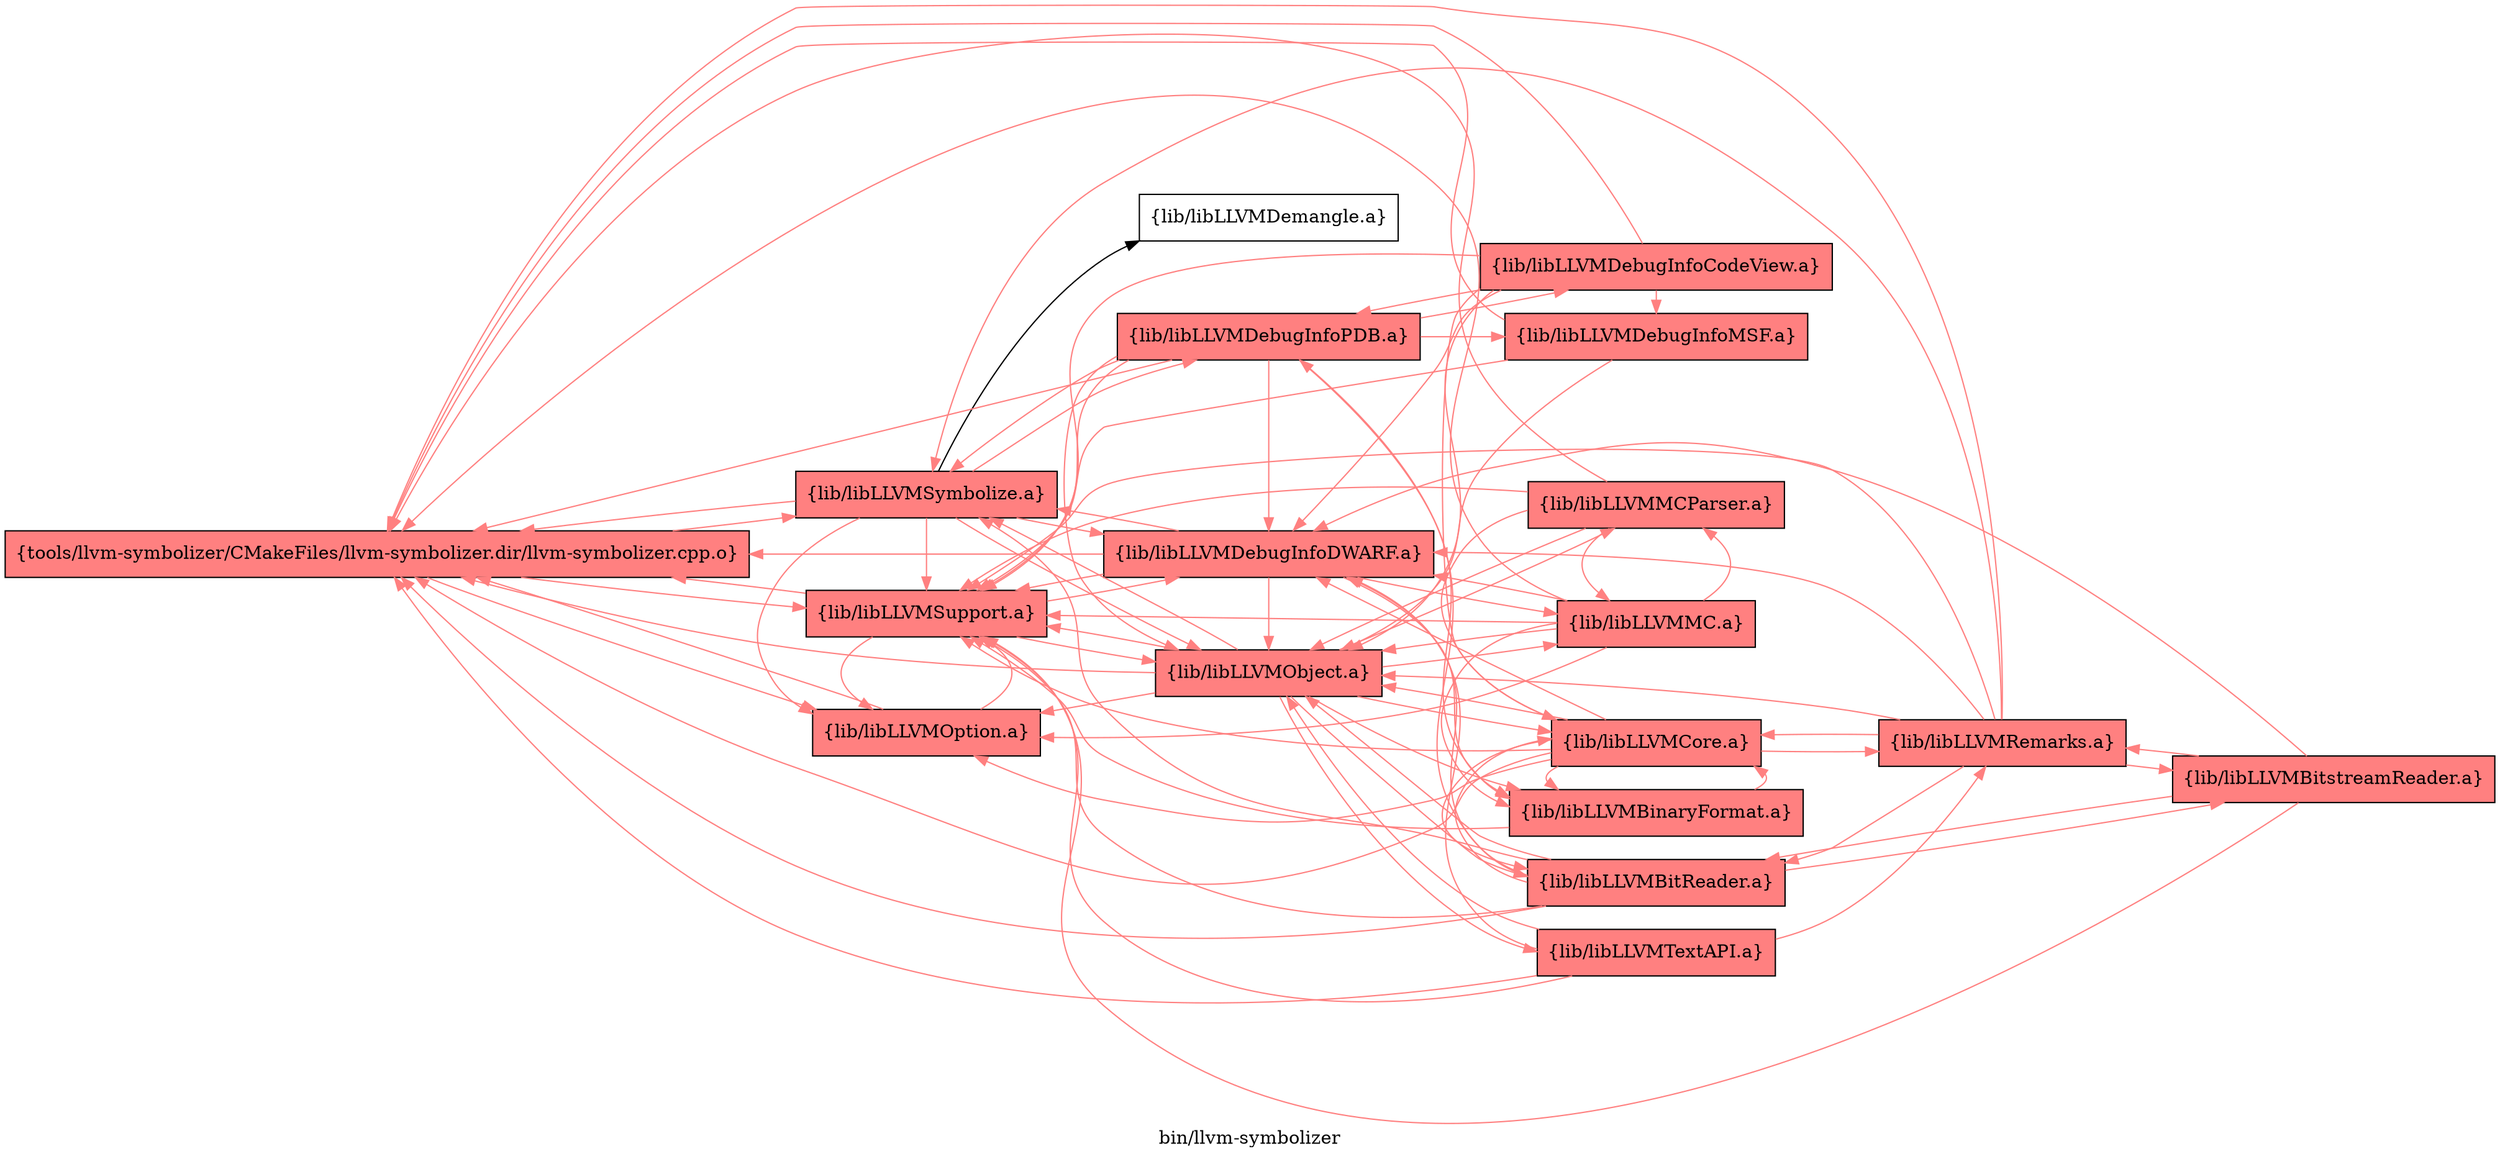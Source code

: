 digraph "bin/llvm-symbolizer" {
	label="bin/llvm-symbolizer";
	rankdir="LR"
	{ rank=same; Node0x5620a40752c8;  }
	{ rank=same; Node0x5620a4071da8; Node0x5620a40718a8; Node0x5620a4073ba8;  }
	{ rank=same; Node0x5620a40722a8; Node0x5620a4075728; Node0x5620a40727a8; Node0x5620a4075228;  }
	{ rank=same; Node0x5620a406e7e8; Node0x5620a406db18; Node0x5620a406f828; Node0x5620a406f328; Node0x5620a406fbe8; Node0x5620a406e338; Node0x5620a406dde8; Node0x5620a4072ca8;  }

	Node0x5620a40752c8 [shape=record,shape=box,style=filled,fillcolor="1.000000 0.5 1",group=1,label="{tools/llvm-symbolizer/CMakeFiles/llvm-symbolizer.dir/llvm-symbolizer.cpp.o}"];
	Node0x5620a40752c8 -> Node0x5620a4071da8[color="1.000000 0.5 1"];
	Node0x5620a40752c8 -> Node0x5620a40718a8[color="1.000000 0.5 1"];
	Node0x5620a40752c8 -> Node0x5620a4073ba8[color="1.000000 0.5 1"];
	Node0x5620a4071da8 [shape=record,shape=box,style=filled,fillcolor="1.000000 0.5 1",group=1,label="{lib/libLLVMOption.a}"];
	Node0x5620a4071da8 -> Node0x5620a40718a8[color="1.000000 0.5 1"];
	Node0x5620a4071da8 -> Node0x5620a40752c8[color="1.000000 0.5 1"];
	Node0x5620a40718a8 [shape=record,shape=box,style=filled,fillcolor="1.000000 0.5 1",group=1,label="{lib/libLLVMSupport.a}"];
	Node0x5620a40718a8 -> Node0x5620a40752c8[color="1.000000 0.5 1"];
	Node0x5620a40718a8 -> Node0x5620a4071da8[color="1.000000 0.5 1"];
	Node0x5620a40718a8 -> Node0x5620a40722a8[color="1.000000 0.5 1"];
	Node0x5620a40718a8 -> Node0x5620a4075728[color="1.000000 0.5 1"];
	Node0x5620a4073ba8 [shape=record,shape=box,style=filled,fillcolor="1.000000 0.5 1",group=1,label="{lib/libLLVMSymbolize.a}"];
	Node0x5620a4073ba8 -> Node0x5620a40718a8[color="1.000000 0.5 1"];
	Node0x5620a4073ba8 -> Node0x5620a40752c8[color="1.000000 0.5 1"];
	Node0x5620a4073ba8 -> Node0x5620a4071da8[color="1.000000 0.5 1"];
	Node0x5620a4073ba8 -> Node0x5620a40727a8;
	Node0x5620a4073ba8 -> Node0x5620a40722a8[color="1.000000 0.5 1"];
	Node0x5620a4073ba8 -> Node0x5620a4075728[color="1.000000 0.5 1"];
	Node0x5620a4073ba8 -> Node0x5620a4075228[color="1.000000 0.5 1"];
	Node0x5620a40727a8 [shape=record,shape=box,group=0,label="{lib/libLLVMDemangle.a}"];
	Node0x5620a40722a8 [shape=record,shape=box,style=filled,fillcolor="1.000000 0.5 1",group=1,label="{lib/libLLVMObject.a}"];
	Node0x5620a40722a8 -> Node0x5620a40718a8[color="1.000000 0.5 1"];
	Node0x5620a40722a8 -> Node0x5620a406e7e8[color="1.000000 0.5 1"];
	Node0x5620a40722a8 -> Node0x5620a40752c8[color="1.000000 0.5 1"];
	Node0x5620a40722a8 -> Node0x5620a4073ba8[color="1.000000 0.5 1"];
	Node0x5620a40722a8 -> Node0x5620a406db18[color="1.000000 0.5 1"];
	Node0x5620a40722a8 -> Node0x5620a4071da8[color="1.000000 0.5 1"];
	Node0x5620a40722a8 -> Node0x5620a406f828[color="1.000000 0.5 1"];
	Node0x5620a40722a8 -> Node0x5620a406f328[color="1.000000 0.5 1"];
	Node0x5620a40722a8 -> Node0x5620a406fbe8[color="1.000000 0.5 1"];
	Node0x5620a40722a8 -> Node0x5620a406e338[color="1.000000 0.5 1"];
	Node0x5620a4075728 [shape=record,shape=box,style=filled,fillcolor="1.000000 0.5 1",group=1,label="{lib/libLLVMDebugInfoDWARF.a}"];
	Node0x5620a4075728 -> Node0x5620a40752c8[color="1.000000 0.5 1"];
	Node0x5620a4075728 -> Node0x5620a40718a8[color="1.000000 0.5 1"];
	Node0x5620a4075728 -> Node0x5620a4073ba8[color="1.000000 0.5 1"];
	Node0x5620a4075728 -> Node0x5620a40722a8[color="1.000000 0.5 1"];
	Node0x5620a4075728 -> Node0x5620a406e7e8[color="1.000000 0.5 1"];
	Node0x5620a4075728 -> Node0x5620a406db18[color="1.000000 0.5 1"];
	Node0x5620a4075228 [shape=record,shape=box,style=filled,fillcolor="1.000000 0.5 1",group=1,label="{lib/libLLVMDebugInfoPDB.a}"];
	Node0x5620a4075228 -> Node0x5620a40718a8[color="1.000000 0.5 1"];
	Node0x5620a4075228 -> Node0x5620a40722a8[color="1.000000 0.5 1"];
	Node0x5620a4075228 -> Node0x5620a40752c8[color="1.000000 0.5 1"];
	Node0x5620a4075228 -> Node0x5620a4073ba8[color="1.000000 0.5 1"];
	Node0x5620a4075228 -> Node0x5620a406e7e8[color="1.000000 0.5 1"];
	Node0x5620a4075228 -> Node0x5620a406dde8[color="1.000000 0.5 1"];
	Node0x5620a4075228 -> Node0x5620a4072ca8[color="1.000000 0.5 1"];
	Node0x5620a4075228 -> Node0x5620a4075728[color="1.000000 0.5 1"];
	Node0x5620a406e7e8 [shape=record,shape=box,style=filled,fillcolor="1.000000 0.5 1",group=1,label="{lib/libLLVMBinaryFormat.a}"];
	Node0x5620a406e7e8 -> Node0x5620a406f328[color="1.000000 0.5 1"];
	Node0x5620a406e7e8 -> Node0x5620a40718a8[color="1.000000 0.5 1"];
	Node0x5620a406db18 [shape=record,shape=box,style=filled,fillcolor="1.000000 0.5 1",group=1,label="{lib/libLLVMMC.a}"];
	Node0x5620a406db18 -> Node0x5620a40718a8[color="1.000000 0.5 1"];
	Node0x5620a406db18 -> Node0x5620a40722a8[color="1.000000 0.5 1"];
	Node0x5620a406db18 -> Node0x5620a4075728[color="1.000000 0.5 1"];
	Node0x5620a406db18 -> Node0x5620a40752c8[color="1.000000 0.5 1"];
	Node0x5620a406db18 -> Node0x5620a406fbe8[color="1.000000 0.5 1"];
	Node0x5620a406db18 -> Node0x5620a406e7e8[color="1.000000 0.5 1"];
	Node0x5620a406db18 -> Node0x5620a4071da8[color="1.000000 0.5 1"];
	Node0x5620a406f828 [shape=record,shape=box,style=filled,fillcolor="1.000000 0.5 1",group=1,label="{lib/libLLVMBitReader.a}"];
	Node0x5620a406f828 -> Node0x5620a40752c8[color="1.000000 0.5 1"];
	Node0x5620a406f828 -> Node0x5620a40718a8[color="1.000000 0.5 1"];
	Node0x5620a406f828 -> Node0x5620a4073ba8[color="1.000000 0.5 1"];
	Node0x5620a406f828 -> Node0x5620a40722a8[color="1.000000 0.5 1"];
	Node0x5620a406f828 -> Node0x5620a4075728[color="1.000000 0.5 1"];
	Node0x5620a406f828 -> Node0x5620a406f328[color="1.000000 0.5 1"];
	Node0x5620a406f828 -> Node0x5620a4071128[color="1.000000 0.5 1"];
	Node0x5620a406f828 -> Node0x5620a4075228[color="1.000000 0.5 1"];
	Node0x5620a406f328 [shape=record,shape=box,style=filled,fillcolor="1.000000 0.5 1",group=1,label="{lib/libLLVMCore.a}"];
	Node0x5620a406f328 -> Node0x5620a40718a8[color="1.000000 0.5 1"];
	Node0x5620a406f328 -> Node0x5620a406f828[color="1.000000 0.5 1"];
	Node0x5620a406f328 -> Node0x5620a40752c8[color="1.000000 0.5 1"];
	Node0x5620a406f328 -> Node0x5620a4075728[color="1.000000 0.5 1"];
	Node0x5620a406f328 -> Node0x5620a406e7e8[color="1.000000 0.5 1"];
	Node0x5620a406f328 -> Node0x5620a40722a8[color="1.000000 0.5 1"];
	Node0x5620a406f328 -> Node0x5620a4071da8[color="1.000000 0.5 1"];
	Node0x5620a406f328 -> Node0x5620a406ee28[color="1.000000 0.5 1"];
	Node0x5620a406fbe8 [shape=record,shape=box,style=filled,fillcolor="1.000000 0.5 1",group=1,label="{lib/libLLVMMCParser.a}"];
	Node0x5620a406fbe8 -> Node0x5620a40752c8[color="1.000000 0.5 1"];
	Node0x5620a406fbe8 -> Node0x5620a40718a8[color="1.000000 0.5 1"];
	Node0x5620a406fbe8 -> Node0x5620a40722a8[color="1.000000 0.5 1"];
	Node0x5620a406fbe8 -> Node0x5620a406db18[color="1.000000 0.5 1"];
	Node0x5620a406fbe8 -> Node0x5620a406f328[color="1.000000 0.5 1"];
	Node0x5620a406e338 [shape=record,shape=box,style=filled,fillcolor="1.000000 0.5 1",group=1,label="{lib/libLLVMTextAPI.a}"];
	Node0x5620a406e338 -> Node0x5620a40718a8[color="1.000000 0.5 1"];
	Node0x5620a406e338 -> Node0x5620a40752c8[color="1.000000 0.5 1"];
	Node0x5620a406e338 -> Node0x5620a40722a8[color="1.000000 0.5 1"];
	Node0x5620a406e338 -> Node0x5620a406ee28[color="1.000000 0.5 1"];
	Node0x5620a406e338 -> Node0x5620a4075728[color="1.000000 0.5 1"];
	Node0x5620a406dde8 [shape=record,shape=box,style=filled,fillcolor="1.000000 0.5 1",group=1,label="{lib/libLLVMDebugInfoCodeView.a}"];
	Node0x5620a406dde8 -> Node0x5620a40718a8[color="1.000000 0.5 1"];
	Node0x5620a406dde8 -> Node0x5620a40752c8[color="1.000000 0.5 1"];
	Node0x5620a406dde8 -> Node0x5620a40722a8[color="1.000000 0.5 1"];
	Node0x5620a406dde8 -> Node0x5620a4075228[color="1.000000 0.5 1"];
	Node0x5620a406dde8 -> Node0x5620a4072ca8[color="1.000000 0.5 1"];
	Node0x5620a406dde8 -> Node0x5620a4075728[color="1.000000 0.5 1"];
	Node0x5620a406dde8 -> Node0x5620a406f328[color="1.000000 0.5 1"];
	Node0x5620a4072ca8 [shape=record,shape=box,style=filled,fillcolor="1.000000 0.5 1",group=1,label="{lib/libLLVMDebugInfoMSF.a}"];
	Node0x5620a4072ca8 -> Node0x5620a40752c8[color="1.000000 0.5 1"];
	Node0x5620a4072ca8 -> Node0x5620a40718a8[color="1.000000 0.5 1"];
	Node0x5620a4072ca8 -> Node0x5620a40722a8[color="1.000000 0.5 1"];
	Node0x5620a4071128 [shape=record,shape=box,style=filled,fillcolor="1.000000 0.5 1",group=1,label="{lib/libLLVMBitstreamReader.a}"];
	Node0x5620a4071128 -> Node0x5620a40718a8[color="1.000000 0.5 1"];
	Node0x5620a4071128 -> Node0x5620a4075728[color="1.000000 0.5 1"];
	Node0x5620a4071128 -> Node0x5620a406f828[color="1.000000 0.5 1"];
	Node0x5620a4071128 -> Node0x5620a406ee28[color="1.000000 0.5 1"];
	Node0x5620a406ee28 [shape=record,shape=box,style=filled,fillcolor="1.000000 0.5 1",group=1,label="{lib/libLLVMRemarks.a}"];
	Node0x5620a406ee28 -> Node0x5620a40718a8[color="1.000000 0.5 1"];
	Node0x5620a406ee28 -> Node0x5620a4075728[color="1.000000 0.5 1"];
	Node0x5620a406ee28 -> Node0x5620a406f828[color="1.000000 0.5 1"];
	Node0x5620a406ee28 -> Node0x5620a4073ba8[color="1.000000 0.5 1"];
	Node0x5620a406ee28 -> Node0x5620a406f328[color="1.000000 0.5 1"];
	Node0x5620a406ee28 -> Node0x5620a40752c8[color="1.000000 0.5 1"];
	Node0x5620a406ee28 -> Node0x5620a40722a8[color="1.000000 0.5 1"];
	Node0x5620a406ee28 -> Node0x5620a4071128[color="1.000000 0.5 1"];
}
